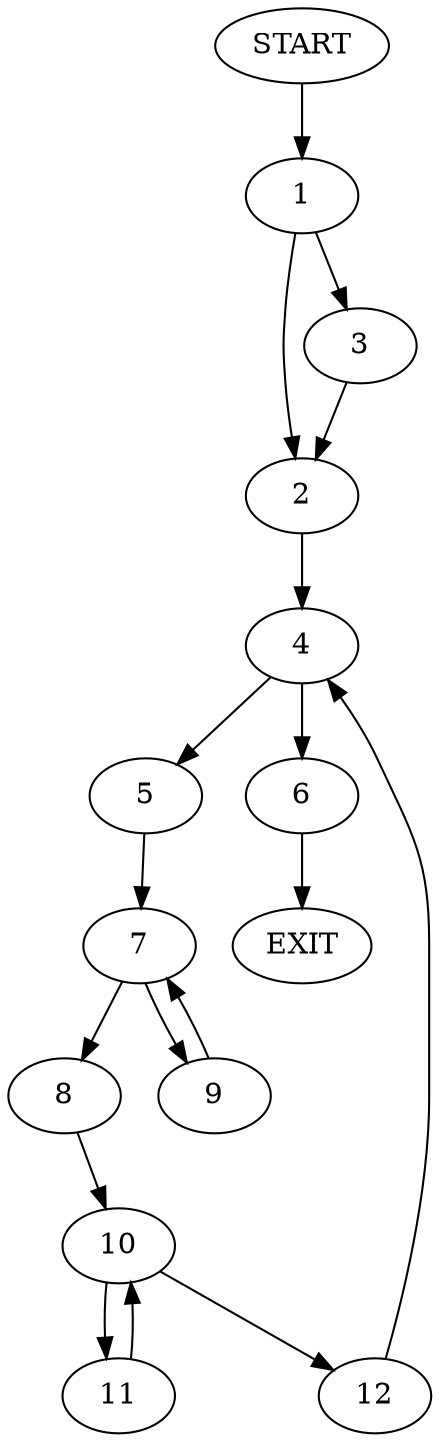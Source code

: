 digraph {
0 [label="START"]
13 [label="EXIT"]
0 -> 1
1 -> 2
1 -> 3
3 -> 2
2 -> 4
4 -> 5
4 -> 6
5 -> 7
6 -> 13
7 -> 8
7 -> 9
8 -> 10
9 -> 7
10 -> 11
10 -> 12
12 -> 4
11 -> 10
}

